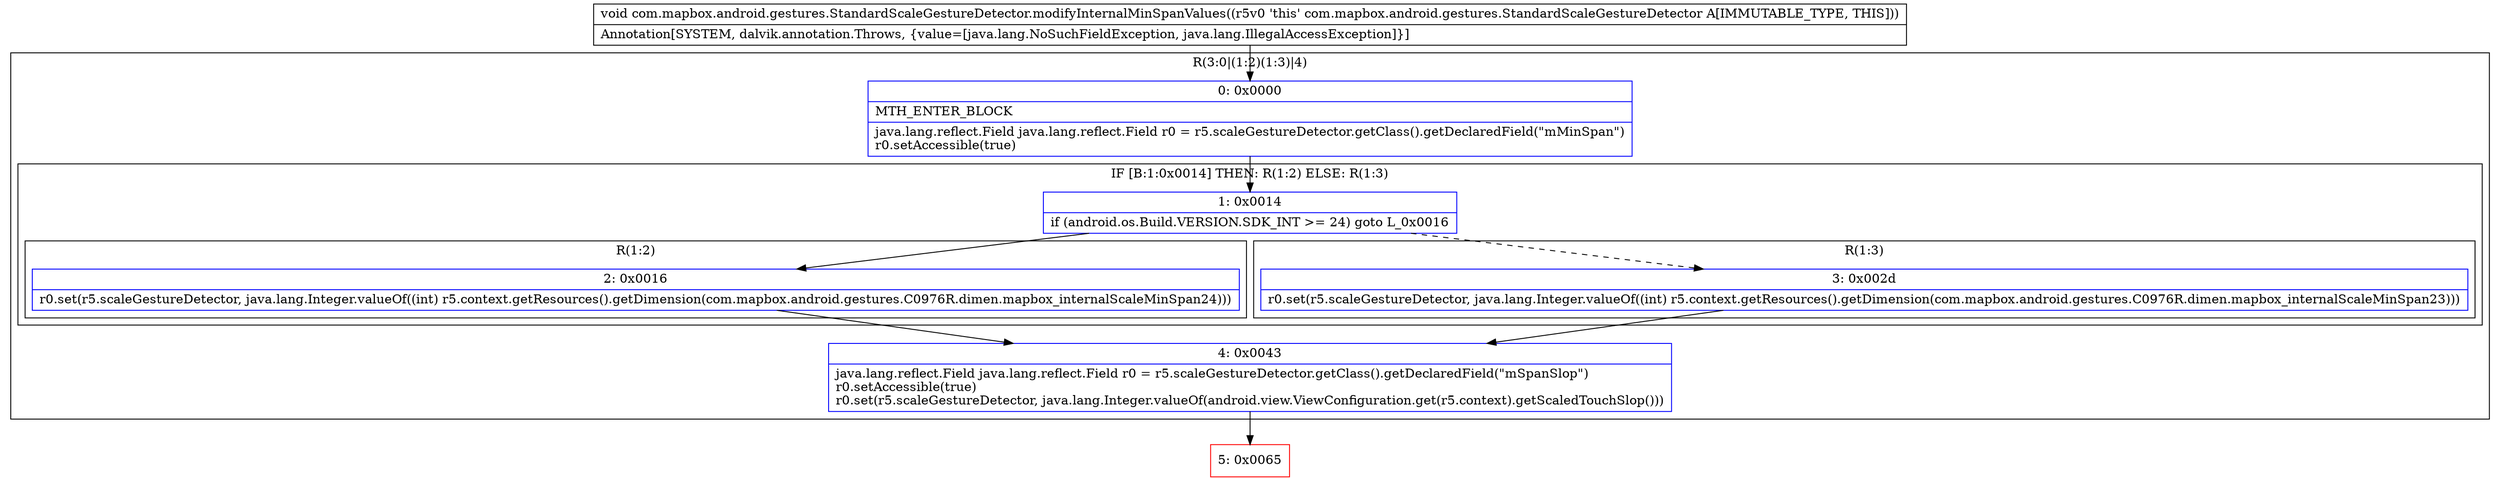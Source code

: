 digraph "CFG forcom.mapbox.android.gestures.StandardScaleGestureDetector.modifyInternalMinSpanValues()V" {
subgraph cluster_Region_1375761184 {
label = "R(3:0|(1:2)(1:3)|4)";
node [shape=record,color=blue];
Node_0 [shape=record,label="{0\:\ 0x0000|MTH_ENTER_BLOCK\l|java.lang.reflect.Field java.lang.reflect.Field r0 = r5.scaleGestureDetector.getClass().getDeclaredField(\"mMinSpan\")\lr0.setAccessible(true)\l}"];
subgraph cluster_IfRegion_6771767 {
label = "IF [B:1:0x0014] THEN: R(1:2) ELSE: R(1:3)";
node [shape=record,color=blue];
Node_1 [shape=record,label="{1\:\ 0x0014|if (android.os.Build.VERSION.SDK_INT \>= 24) goto L_0x0016\l}"];
subgraph cluster_Region_1905679114 {
label = "R(1:2)";
node [shape=record,color=blue];
Node_2 [shape=record,label="{2\:\ 0x0016|r0.set(r5.scaleGestureDetector, java.lang.Integer.valueOf((int) r5.context.getResources().getDimension(com.mapbox.android.gestures.C0976R.dimen.mapbox_internalScaleMinSpan24)))\l}"];
}
subgraph cluster_Region_174190265 {
label = "R(1:3)";
node [shape=record,color=blue];
Node_3 [shape=record,label="{3\:\ 0x002d|r0.set(r5.scaleGestureDetector, java.lang.Integer.valueOf((int) r5.context.getResources().getDimension(com.mapbox.android.gestures.C0976R.dimen.mapbox_internalScaleMinSpan23)))\l}"];
}
}
Node_4 [shape=record,label="{4\:\ 0x0043|java.lang.reflect.Field java.lang.reflect.Field r0 = r5.scaleGestureDetector.getClass().getDeclaredField(\"mSpanSlop\")\lr0.setAccessible(true)\lr0.set(r5.scaleGestureDetector, java.lang.Integer.valueOf(android.view.ViewConfiguration.get(r5.context).getScaledTouchSlop()))\l}"];
}
Node_5 [shape=record,color=red,label="{5\:\ 0x0065}"];
MethodNode[shape=record,label="{void com.mapbox.android.gestures.StandardScaleGestureDetector.modifyInternalMinSpanValues((r5v0 'this' com.mapbox.android.gestures.StandardScaleGestureDetector A[IMMUTABLE_TYPE, THIS]))  | Annotation[SYSTEM, dalvik.annotation.Throws, \{value=[java.lang.NoSuchFieldException, java.lang.IllegalAccessException]\}]\l}"];
MethodNode -> Node_0;
Node_0 -> Node_1;
Node_1 -> Node_2;
Node_1 -> Node_3[style=dashed];
Node_2 -> Node_4;
Node_3 -> Node_4;
Node_4 -> Node_5;
}

